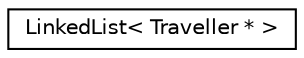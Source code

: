 digraph "Graphical Class Hierarchy"
{
  edge [fontname="Helvetica",fontsize="10",labelfontname="Helvetica",labelfontsize="10"];
  node [fontname="Helvetica",fontsize="10",shape=record];
  rankdir="LR";
  Node1 [label="LinkedList\< Traveller * \>",height=0.2,width=0.4,color="black", fillcolor="white", style="filled",URL="$classLinkedList.html"];
}
